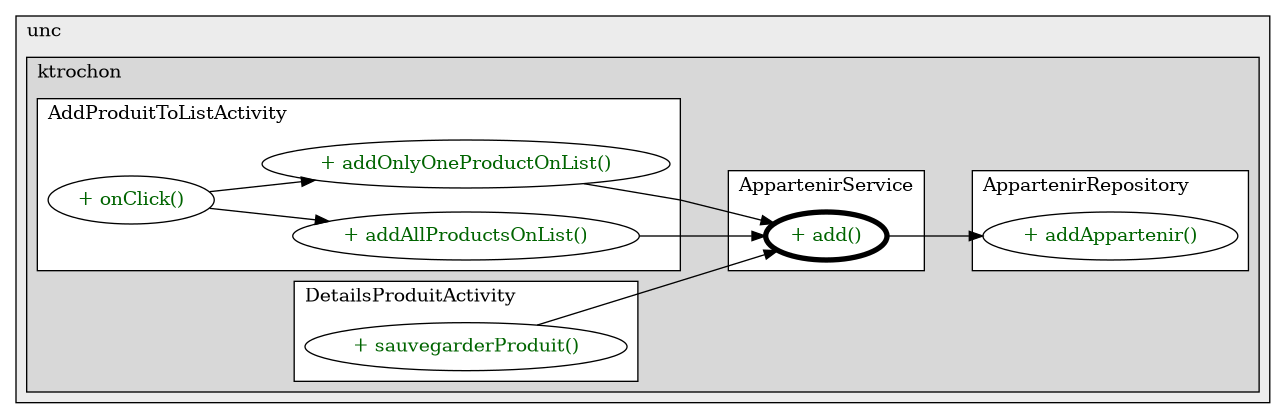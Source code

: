 @startuml

/' diagram meta data start
config=CallConfiguration;
{
  "rootMethod": "nc.unc.ktrochon.pocketlist.service.AppartenirService#add(Context,int,int,int)",
  "projectClassification": {
    "searchMode": "OpenProject", // OpenProject, AllProjects
    "includedProjects": "",
    "pathEndKeywords": "*.impl",
    "isClientPath": "",
    "isClientName": "",
    "isTestPath": "",
    "isTestName": "",
    "isMappingPath": "",
    "isMappingName": "",
    "isDataAccessPath": "",
    "isDataAccessName": "",
    "isDataStructurePath": "",
    "isDataStructureName": "",
    "isInterfaceStructuresPath": "",
    "isInterfaceStructuresName": "",
    "isEntryPointPath": "",
    "isEntryPointName": "",
    "treatFinalFieldsAsMandatory": false
  },
  "graphRestriction": {
    "classPackageExcludeFilter": "",
    "classPackageIncludeFilter": "",
    "classNameExcludeFilter": "",
    "classNameIncludeFilter": "",
    "methodNameExcludeFilter": "",
    "methodNameIncludeFilter": "",
    "removeByInheritance": "", // inheritance/annotation based filtering is done in a second step
    "removeByAnnotation": "",
    "removeByClassPackage": "", // cleanup the graph after inheritance/annotation based filtering is done
    "removeByClassName": "",
    "cutMappings": false,
    "cutEnum": true,
    "cutTests": true,
    "cutClient": true,
    "cutDataAccess": true,
    "cutInterfaceStructures": true,
    "cutDataStructures": true,
    "cutGetterAndSetter": true,
    "cutConstructors": true
  },
  "graphTraversal": {
    "forwardDepth": 3,
    "backwardDepth": 3,
    "classPackageExcludeFilter": "",
    "classPackageIncludeFilter": "",
    "classNameExcludeFilter": "",
    "classNameIncludeFilter": "",
    "methodNameExcludeFilter": "",
    "methodNameIncludeFilter": "",
    "hideMappings": false,
    "hideDataStructures": false,
    "hidePrivateMethods": true,
    "hideInterfaceCalls": true, // indirection: implementation -> interface (is hidden) -> implementation
    "onlyShowApplicationEntryPoints": false, // root node is included
    "useMethodCallsForStructureDiagram": "ForwardOnly" // ForwardOnly, BothDirections, No
  },
  "details": {
    "aggregation": "GroupByClass", // ByClass, GroupByClass, None
    "showMethodParametersTypes": false,
    "showMethodParametersNames": false,
    "showMethodReturnType": false,
    "showPackageLevels": 2,
    "showCallOrder": false,
    "edgeMode": "MethodsOnly", // TypesOnly, MethodsOnly, TypesAndMethods, MethodsAndDirectTypeUsage
    "showDetailedClassStructure": false
  },
  "rootClass": "nc.unc.ktrochon.pocketlist.service.AppartenirService",
  "extensionCallbackMethod": "" // qualified.class.name#methodName - signature: public static String method(String)
}
diagram meta data end '/



digraph g {
    rankdir="LR"
    splines=polyline
    

'nodes 
subgraph cluster_115946 { 
   	label=unc
	labeljust=l
	fillcolor="#ececec"
	style=filled
   
   subgraph cluster_949228562 { 
   	label=ktrochon
	labeljust=l
	fillcolor="#d8d8d8"
	style=filled
   
   subgraph cluster_1832856957 { 
   	label=AddProduitToListActivity
	labeljust=l
	fillcolor=white
	style=filled
   
   AddProduitToListActivity1243990011XXXaddAllProductsOnList1410995327[
	label="+ addAllProductsOnList()"
	style=filled
	fillcolor=white
	tooltip="AddProduitToListActivity

null"
	fontcolor=darkgreen
];

AddProduitToListActivity1243990011XXXaddOnlyOneProductOnList381350486[
	label="+ addOnlyOneProductOnList()"
	style=filled
	fillcolor=white
	tooltip="AddProduitToListActivity

null"
	fontcolor=darkgreen
];

AddProduitToListActivity1243990011XXXonClick2666181[
	label="+ onClick()"
	style=filled
	fillcolor=white
	tooltip="AddProduitToListActivity

null"
	fontcolor=darkgreen
];
} 

subgraph cluster_1943718057 { 
   	label=DetailsProduitActivity
	labeljust=l
	fillcolor=white
	style=filled
   
   DetailsProduitActivity1243990011XXXsauvegarderProduit2666181[
	label="+ sauvegarderProduit()"
	style=filled
	fillcolor=white
	tooltip="DetailsProduitActivity

null"
	fontcolor=darkgreen
];
} 

subgraph cluster_596400111 { 
   	label=AppartenirRepository
	labeljust=l
	fillcolor=white
	style=filled
   
   AppartenirRepository886306589XXXaddAppartenir1033387535[
	label="+ addAppartenir()"
	style=filled
	fillcolor=white
	tooltip="AppartenirRepository

null"
	fontcolor=darkgreen
];
} 

subgraph cluster_883855765 { 
   	label=AppartenirService
	labeljust=l
	fillcolor=white
	style=filled
   
   AppartenirService121729986XXXadd497076308[
	label="+ add()"
	style=filled
	fillcolor=white
	tooltip="AppartenirService

null"
	penwidth=4
	fontcolor=darkgreen
];
} 
} 
} 

'edges    
AddProduitToListActivity1243990011XXXaddAllProductsOnList1410995327 -> AppartenirService121729986XXXadd497076308;
AddProduitToListActivity1243990011XXXaddOnlyOneProductOnList381350486 -> AppartenirService121729986XXXadd497076308;
AddProduitToListActivity1243990011XXXonClick2666181 -> AddProduitToListActivity1243990011XXXaddAllProductsOnList1410995327;
AddProduitToListActivity1243990011XXXonClick2666181 -> AddProduitToListActivity1243990011XXXaddOnlyOneProductOnList381350486;
AppartenirService121729986XXXadd497076308 -> AppartenirRepository886306589XXXaddAppartenir1033387535;
DetailsProduitActivity1243990011XXXsauvegarderProduit2666181 -> AppartenirService121729986XXXadd497076308;
    
}
@enduml